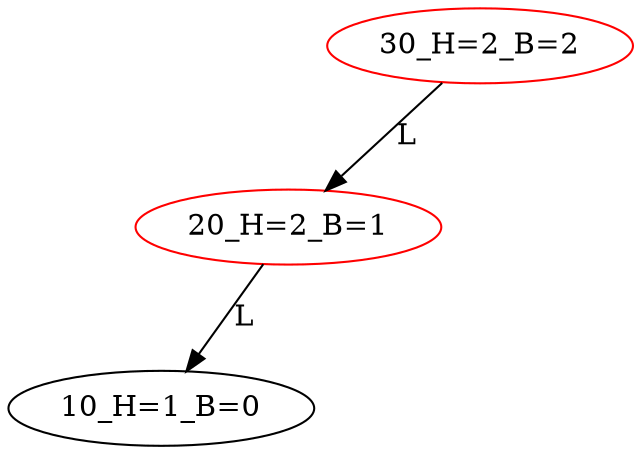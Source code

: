 digraph BiTreeBiTreeInsert {
"30_H=2_B=2" -> {"20_H=2_B=1"} [label="L"]
"30_H=2_B=2" -> {"HD0"} [label="L"] [style=invis]
"HD0" [style=invis]
"20_H=2_B=1" -> {"10_H=1_B=0"} [label="L"]
"20_H=2_B=1" -> {"HD1"} [label="L"] [style=invis]
"HD1" [style=invis]
"30_H=2_B=2" [color=red]
"20_H=2_B=1" [color=red]
"10_H=1_B=0"
}
